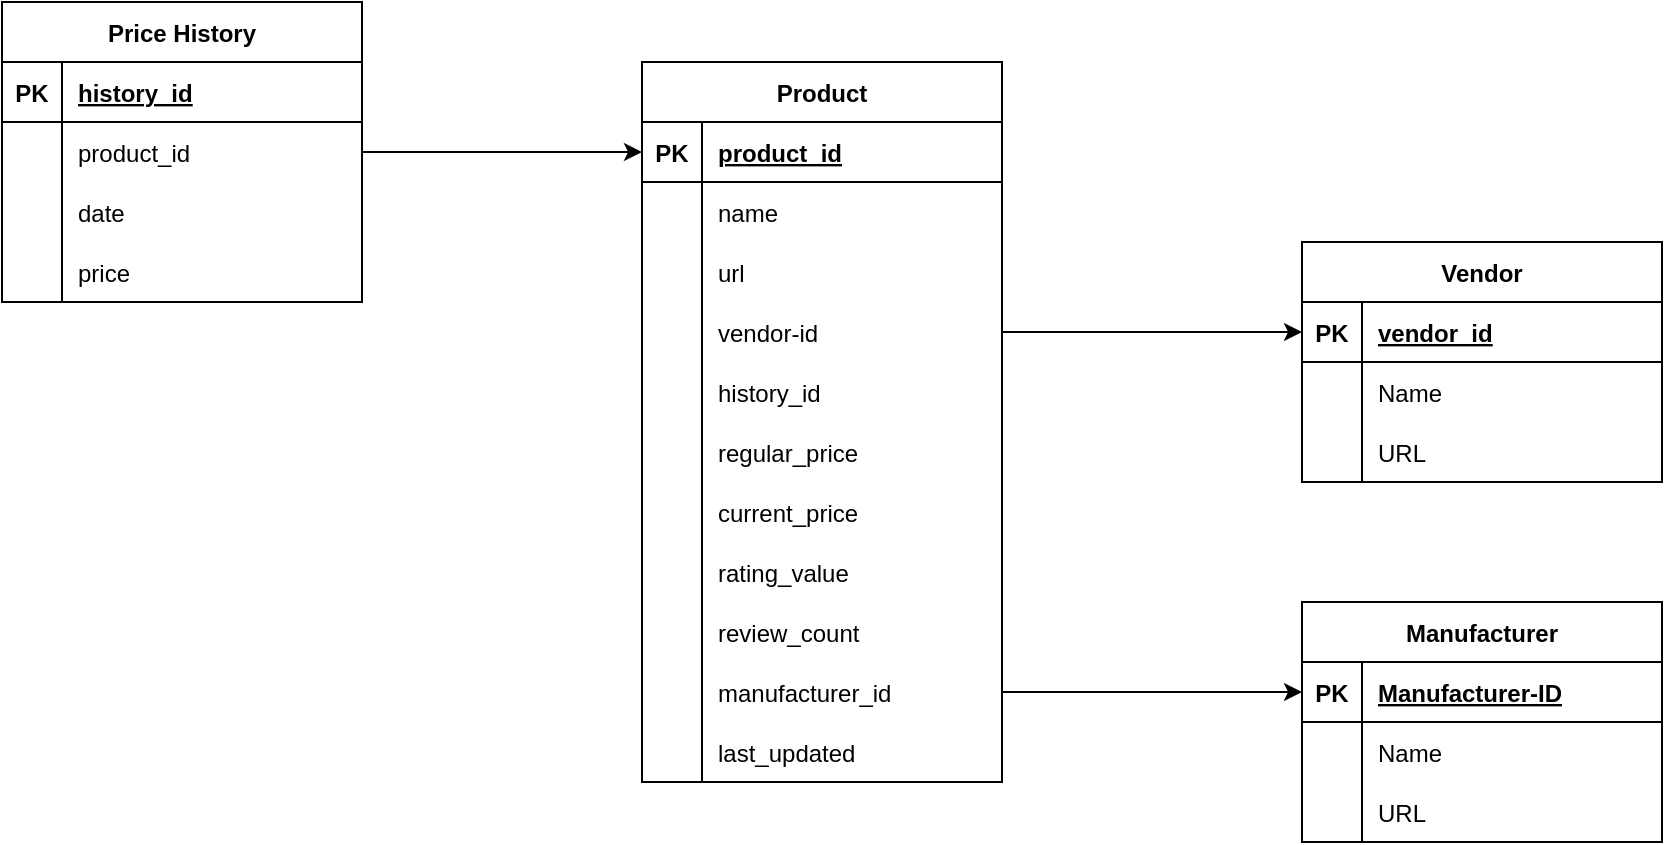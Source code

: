<mxfile version="21.6.2" type="github">
  <diagram name="Page-1" id="Jph2bcaY0iuIxsixSjv7">
    <mxGraphModel dx="660" dy="944" grid="1" gridSize="10" guides="1" tooltips="1" connect="1" arrows="1" fold="1" page="1" pageScale="1" pageWidth="850" pageHeight="1100" math="0" shadow="0">
      <root>
        <mxCell id="0" />
        <mxCell id="1" parent="0" />
        <mxCell id="rs3WY-lfZ9cuEwJUtKYj-14" value="Vendor" style="shape=table;startSize=30;container=1;collapsible=1;childLayout=tableLayout;fixedRows=1;rowLines=0;fontStyle=1;align=center;resizeLast=1;" parent="1" vertex="1">
          <mxGeometry x="950" y="470" width="180" height="120" as="geometry">
            <mxRectangle x="950" y="330" width="80" height="30" as="alternateBounds" />
          </mxGeometry>
        </mxCell>
        <mxCell id="rs3WY-lfZ9cuEwJUtKYj-15" value="" style="shape=tableRow;horizontal=0;startSize=0;swimlaneHead=0;swimlaneBody=0;fillColor=none;collapsible=0;dropTarget=0;points=[[0,0.5],[1,0.5]];portConstraint=eastwest;top=0;left=0;right=0;bottom=1;" parent="rs3WY-lfZ9cuEwJUtKYj-14" vertex="1">
          <mxGeometry y="30" width="180" height="30" as="geometry" />
        </mxCell>
        <mxCell id="rs3WY-lfZ9cuEwJUtKYj-16" value="PK" style="shape=partialRectangle;connectable=0;fillColor=none;top=0;left=0;bottom=0;right=0;fontStyle=1;overflow=hidden;" parent="rs3WY-lfZ9cuEwJUtKYj-15" vertex="1">
          <mxGeometry width="30" height="30" as="geometry">
            <mxRectangle width="30" height="30" as="alternateBounds" />
          </mxGeometry>
        </mxCell>
        <mxCell id="rs3WY-lfZ9cuEwJUtKYj-17" value="vendor_id" style="shape=partialRectangle;connectable=0;fillColor=none;top=0;left=0;bottom=0;right=0;align=left;spacingLeft=6;fontStyle=5;overflow=hidden;" parent="rs3WY-lfZ9cuEwJUtKYj-15" vertex="1">
          <mxGeometry x="30" width="150" height="30" as="geometry">
            <mxRectangle width="150" height="30" as="alternateBounds" />
          </mxGeometry>
        </mxCell>
        <mxCell id="rs3WY-lfZ9cuEwJUtKYj-18" value="" style="shape=tableRow;horizontal=0;startSize=0;swimlaneHead=0;swimlaneBody=0;fillColor=none;collapsible=0;dropTarget=0;points=[[0,0.5],[1,0.5]];portConstraint=eastwest;top=0;left=0;right=0;bottom=0;" parent="rs3WY-lfZ9cuEwJUtKYj-14" vertex="1">
          <mxGeometry y="60" width="180" height="30" as="geometry" />
        </mxCell>
        <mxCell id="rs3WY-lfZ9cuEwJUtKYj-19" value="" style="shape=partialRectangle;connectable=0;fillColor=none;top=0;left=0;bottom=0;right=0;editable=1;overflow=hidden;" parent="rs3WY-lfZ9cuEwJUtKYj-18" vertex="1">
          <mxGeometry width="30" height="30" as="geometry">
            <mxRectangle width="30" height="30" as="alternateBounds" />
          </mxGeometry>
        </mxCell>
        <mxCell id="rs3WY-lfZ9cuEwJUtKYj-20" value="Name" style="shape=partialRectangle;connectable=0;fillColor=none;top=0;left=0;bottom=0;right=0;align=left;spacingLeft=6;overflow=hidden;" parent="rs3WY-lfZ9cuEwJUtKYj-18" vertex="1">
          <mxGeometry x="30" width="150" height="30" as="geometry">
            <mxRectangle width="150" height="30" as="alternateBounds" />
          </mxGeometry>
        </mxCell>
        <mxCell id="rs3WY-lfZ9cuEwJUtKYj-21" value="" style="shape=tableRow;horizontal=0;startSize=0;swimlaneHead=0;swimlaneBody=0;fillColor=none;collapsible=0;dropTarget=0;points=[[0,0.5],[1,0.5]];portConstraint=eastwest;top=0;left=0;right=0;bottom=0;" parent="rs3WY-lfZ9cuEwJUtKYj-14" vertex="1">
          <mxGeometry y="90" width="180" height="30" as="geometry" />
        </mxCell>
        <mxCell id="rs3WY-lfZ9cuEwJUtKYj-22" value="" style="shape=partialRectangle;connectable=0;fillColor=none;top=0;left=0;bottom=0;right=0;editable=1;overflow=hidden;" parent="rs3WY-lfZ9cuEwJUtKYj-21" vertex="1">
          <mxGeometry width="30" height="30" as="geometry">
            <mxRectangle width="30" height="30" as="alternateBounds" />
          </mxGeometry>
        </mxCell>
        <mxCell id="rs3WY-lfZ9cuEwJUtKYj-23" value="URL" style="shape=partialRectangle;connectable=0;fillColor=none;top=0;left=0;bottom=0;right=0;align=left;spacingLeft=6;overflow=hidden;" parent="rs3WY-lfZ9cuEwJUtKYj-21" vertex="1">
          <mxGeometry x="30" width="150" height="30" as="geometry">
            <mxRectangle width="150" height="30" as="alternateBounds" />
          </mxGeometry>
        </mxCell>
        <mxCell id="rs3WY-lfZ9cuEwJUtKYj-66" value="Product" style="shape=table;startSize=30;container=1;collapsible=1;childLayout=tableLayout;fixedRows=1;rowLines=0;fontStyle=1;align=center;resizeLast=1;" parent="1" vertex="1">
          <mxGeometry x="620" y="380" width="180" height="360" as="geometry" />
        </mxCell>
        <mxCell id="rs3WY-lfZ9cuEwJUtKYj-67" value="" style="shape=tableRow;horizontal=0;startSize=0;swimlaneHead=0;swimlaneBody=0;fillColor=none;collapsible=0;dropTarget=0;points=[[0,0.5],[1,0.5]];portConstraint=eastwest;top=0;left=0;right=0;bottom=1;" parent="rs3WY-lfZ9cuEwJUtKYj-66" vertex="1">
          <mxGeometry y="30" width="180" height="30" as="geometry" />
        </mxCell>
        <mxCell id="rs3WY-lfZ9cuEwJUtKYj-68" value="PK" style="shape=partialRectangle;connectable=0;fillColor=none;top=0;left=0;bottom=0;right=0;fontStyle=1;overflow=hidden;" parent="rs3WY-lfZ9cuEwJUtKYj-67" vertex="1">
          <mxGeometry width="30" height="30" as="geometry">
            <mxRectangle width="30" height="30" as="alternateBounds" />
          </mxGeometry>
        </mxCell>
        <mxCell id="rs3WY-lfZ9cuEwJUtKYj-69" value="product_id" style="shape=partialRectangle;connectable=0;fillColor=none;top=0;left=0;bottom=0;right=0;align=left;spacingLeft=6;fontStyle=5;overflow=hidden;" parent="rs3WY-lfZ9cuEwJUtKYj-67" vertex="1">
          <mxGeometry x="30" width="150" height="30" as="geometry">
            <mxRectangle width="150" height="30" as="alternateBounds" />
          </mxGeometry>
        </mxCell>
        <mxCell id="rs3WY-lfZ9cuEwJUtKYj-70" value="" style="shape=tableRow;horizontal=0;startSize=0;swimlaneHead=0;swimlaneBody=0;fillColor=none;collapsible=0;dropTarget=0;points=[[0,0.5],[1,0.5]];portConstraint=eastwest;top=0;left=0;right=0;bottom=0;" parent="rs3WY-lfZ9cuEwJUtKYj-66" vertex="1">
          <mxGeometry y="60" width="180" height="30" as="geometry" />
        </mxCell>
        <mxCell id="rs3WY-lfZ9cuEwJUtKYj-71" value="" style="shape=partialRectangle;connectable=0;fillColor=none;top=0;left=0;bottom=0;right=0;editable=1;overflow=hidden;" parent="rs3WY-lfZ9cuEwJUtKYj-70" vertex="1">
          <mxGeometry width="30" height="30" as="geometry">
            <mxRectangle width="30" height="30" as="alternateBounds" />
          </mxGeometry>
        </mxCell>
        <mxCell id="rs3WY-lfZ9cuEwJUtKYj-72" value="name" style="shape=partialRectangle;connectable=0;fillColor=none;top=0;left=0;bottom=0;right=0;align=left;spacingLeft=6;overflow=hidden;" parent="rs3WY-lfZ9cuEwJUtKYj-70" vertex="1">
          <mxGeometry x="30" width="150" height="30" as="geometry">
            <mxRectangle width="150" height="30" as="alternateBounds" />
          </mxGeometry>
        </mxCell>
        <mxCell id="LCtMoCIs-sCANDZhqNw3-51" style="shape=tableRow;horizontal=0;startSize=0;swimlaneHead=0;swimlaneBody=0;fillColor=none;collapsible=0;dropTarget=0;points=[[0,0.5],[1,0.5]];portConstraint=eastwest;top=0;left=0;right=0;bottom=0;" parent="rs3WY-lfZ9cuEwJUtKYj-66" vertex="1">
          <mxGeometry y="90" width="180" height="30" as="geometry" />
        </mxCell>
        <mxCell id="LCtMoCIs-sCANDZhqNw3-52" style="shape=partialRectangle;connectable=0;fillColor=none;top=0;left=0;bottom=0;right=0;editable=1;overflow=hidden;" parent="LCtMoCIs-sCANDZhqNw3-51" vertex="1">
          <mxGeometry width="30" height="30" as="geometry">
            <mxRectangle width="30" height="30" as="alternateBounds" />
          </mxGeometry>
        </mxCell>
        <mxCell id="LCtMoCIs-sCANDZhqNw3-53" value="url" style="shape=partialRectangle;connectable=0;fillColor=none;top=0;left=0;bottom=0;right=0;align=left;spacingLeft=6;overflow=hidden;" parent="LCtMoCIs-sCANDZhqNw3-51" vertex="1">
          <mxGeometry x="30" width="150" height="30" as="geometry">
            <mxRectangle width="150" height="30" as="alternateBounds" />
          </mxGeometry>
        </mxCell>
        <mxCell id="rs3WY-lfZ9cuEwJUtKYj-73" value="" style="shape=tableRow;horizontal=0;startSize=0;swimlaneHead=0;swimlaneBody=0;fillColor=none;collapsible=0;dropTarget=0;points=[[0,0.5],[1,0.5]];portConstraint=eastwest;top=0;left=0;right=0;bottom=0;" parent="rs3WY-lfZ9cuEwJUtKYj-66" vertex="1">
          <mxGeometry y="120" width="180" height="30" as="geometry" />
        </mxCell>
        <mxCell id="rs3WY-lfZ9cuEwJUtKYj-74" value="" style="shape=partialRectangle;connectable=0;fillColor=none;top=0;left=0;bottom=0;right=0;editable=1;overflow=hidden;" parent="rs3WY-lfZ9cuEwJUtKYj-73" vertex="1">
          <mxGeometry width="30" height="30" as="geometry">
            <mxRectangle width="30" height="30" as="alternateBounds" />
          </mxGeometry>
        </mxCell>
        <mxCell id="rs3WY-lfZ9cuEwJUtKYj-75" value="vendor-id" style="shape=partialRectangle;connectable=0;fillColor=none;top=0;left=0;bottom=0;right=0;align=left;spacingLeft=6;overflow=hidden;" parent="rs3WY-lfZ9cuEwJUtKYj-73" vertex="1">
          <mxGeometry x="30" width="150" height="30" as="geometry">
            <mxRectangle width="150" height="30" as="alternateBounds" />
          </mxGeometry>
        </mxCell>
        <mxCell id="rs3WY-lfZ9cuEwJUtKYj-76" value="" style="shape=tableRow;horizontal=0;startSize=0;swimlaneHead=0;swimlaneBody=0;fillColor=none;collapsible=0;dropTarget=0;points=[[0,0.5],[1,0.5]];portConstraint=eastwest;top=0;left=0;right=0;bottom=0;" parent="rs3WY-lfZ9cuEwJUtKYj-66" vertex="1">
          <mxGeometry y="150" width="180" height="30" as="geometry" />
        </mxCell>
        <mxCell id="rs3WY-lfZ9cuEwJUtKYj-77" value="" style="shape=partialRectangle;connectable=0;fillColor=none;top=0;left=0;bottom=0;right=0;editable=1;overflow=hidden;" parent="rs3WY-lfZ9cuEwJUtKYj-76" vertex="1">
          <mxGeometry width="30" height="30" as="geometry">
            <mxRectangle width="30" height="30" as="alternateBounds" />
          </mxGeometry>
        </mxCell>
        <mxCell id="rs3WY-lfZ9cuEwJUtKYj-78" value="history_id" style="shape=partialRectangle;connectable=0;fillColor=none;top=0;left=0;bottom=0;right=0;align=left;spacingLeft=6;overflow=hidden;" parent="rs3WY-lfZ9cuEwJUtKYj-76" vertex="1">
          <mxGeometry x="30" width="150" height="30" as="geometry">
            <mxRectangle width="150" height="30" as="alternateBounds" />
          </mxGeometry>
        </mxCell>
        <mxCell id="WhArX2AjYk_vCkUMxViu-1" style="shape=tableRow;horizontal=0;startSize=0;swimlaneHead=0;swimlaneBody=0;fillColor=none;collapsible=0;dropTarget=0;points=[[0,0.5],[1,0.5]];portConstraint=eastwest;top=0;left=0;right=0;bottom=0;" parent="rs3WY-lfZ9cuEwJUtKYj-66" vertex="1">
          <mxGeometry y="180" width="180" height="30" as="geometry" />
        </mxCell>
        <mxCell id="WhArX2AjYk_vCkUMxViu-2" style="shape=partialRectangle;connectable=0;fillColor=none;top=0;left=0;bottom=0;right=0;editable=1;overflow=hidden;" parent="WhArX2AjYk_vCkUMxViu-1" vertex="1">
          <mxGeometry width="30" height="30" as="geometry">
            <mxRectangle width="30" height="30" as="alternateBounds" />
          </mxGeometry>
        </mxCell>
        <mxCell id="WhArX2AjYk_vCkUMxViu-3" value="regular_price" style="shape=partialRectangle;connectable=0;fillColor=none;top=0;left=0;bottom=0;right=0;align=left;spacingLeft=6;overflow=hidden;" parent="WhArX2AjYk_vCkUMxViu-1" vertex="1">
          <mxGeometry x="30" width="150" height="30" as="geometry">
            <mxRectangle width="150" height="30" as="alternateBounds" />
          </mxGeometry>
        </mxCell>
        <mxCell id="rs3WY-lfZ9cuEwJUtKYj-131" value="" style="shape=tableRow;horizontal=0;startSize=0;swimlaneHead=0;swimlaneBody=0;fillColor=none;collapsible=0;dropTarget=0;points=[[0,0.5],[1,0.5]];portConstraint=eastwest;top=0;left=0;right=0;bottom=0;" parent="rs3WY-lfZ9cuEwJUtKYj-66" vertex="1">
          <mxGeometry y="210" width="180" height="30" as="geometry" />
        </mxCell>
        <mxCell id="rs3WY-lfZ9cuEwJUtKYj-132" value="" style="shape=partialRectangle;connectable=0;fillColor=none;top=0;left=0;bottom=0;right=0;editable=1;overflow=hidden;" parent="rs3WY-lfZ9cuEwJUtKYj-131" vertex="1">
          <mxGeometry width="30" height="30" as="geometry">
            <mxRectangle width="30" height="30" as="alternateBounds" />
          </mxGeometry>
        </mxCell>
        <mxCell id="rs3WY-lfZ9cuEwJUtKYj-133" value="current_price" style="shape=partialRectangle;connectable=0;fillColor=none;top=0;left=0;bottom=0;right=0;align=left;spacingLeft=6;overflow=hidden;" parent="rs3WY-lfZ9cuEwJUtKYj-131" vertex="1">
          <mxGeometry x="30" width="150" height="30" as="geometry">
            <mxRectangle width="150" height="30" as="alternateBounds" />
          </mxGeometry>
        </mxCell>
        <mxCell id="rs3WY-lfZ9cuEwJUtKYj-134" value="" style="shape=tableRow;horizontal=0;startSize=0;swimlaneHead=0;swimlaneBody=0;fillColor=none;collapsible=0;dropTarget=0;points=[[0,0.5],[1,0.5]];portConstraint=eastwest;top=0;left=0;right=0;bottom=0;" parent="rs3WY-lfZ9cuEwJUtKYj-66" vertex="1">
          <mxGeometry y="240" width="180" height="30" as="geometry" />
        </mxCell>
        <mxCell id="rs3WY-lfZ9cuEwJUtKYj-135" value="" style="shape=partialRectangle;connectable=0;fillColor=none;top=0;left=0;bottom=0;right=0;editable=1;overflow=hidden;" parent="rs3WY-lfZ9cuEwJUtKYj-134" vertex="1">
          <mxGeometry width="30" height="30" as="geometry">
            <mxRectangle width="30" height="30" as="alternateBounds" />
          </mxGeometry>
        </mxCell>
        <mxCell id="rs3WY-lfZ9cuEwJUtKYj-136" value="rating_value    " style="shape=partialRectangle;connectable=0;fillColor=none;top=0;left=0;bottom=0;right=0;align=left;spacingLeft=6;overflow=hidden;" parent="rs3WY-lfZ9cuEwJUtKYj-134" vertex="1">
          <mxGeometry x="30" width="150" height="30" as="geometry">
            <mxRectangle width="150" height="30" as="alternateBounds" />
          </mxGeometry>
        </mxCell>
        <mxCell id="rs3WY-lfZ9cuEwJUtKYj-137" value="" style="shape=tableRow;horizontal=0;startSize=0;swimlaneHead=0;swimlaneBody=0;fillColor=none;collapsible=0;dropTarget=0;points=[[0,0.5],[1,0.5]];portConstraint=eastwest;top=0;left=0;right=0;bottom=0;" parent="rs3WY-lfZ9cuEwJUtKYj-66" vertex="1">
          <mxGeometry y="270" width="180" height="30" as="geometry" />
        </mxCell>
        <mxCell id="rs3WY-lfZ9cuEwJUtKYj-138" value="" style="shape=partialRectangle;connectable=0;fillColor=none;top=0;left=0;bottom=0;right=0;editable=1;overflow=hidden;" parent="rs3WY-lfZ9cuEwJUtKYj-137" vertex="1">
          <mxGeometry width="30" height="30" as="geometry">
            <mxRectangle width="30" height="30" as="alternateBounds" />
          </mxGeometry>
        </mxCell>
        <mxCell id="rs3WY-lfZ9cuEwJUtKYj-139" value="review_count" style="shape=partialRectangle;connectable=0;fillColor=none;top=0;left=0;bottom=0;right=0;align=left;spacingLeft=6;overflow=hidden;" parent="rs3WY-lfZ9cuEwJUtKYj-137" vertex="1">
          <mxGeometry x="30" width="150" height="30" as="geometry">
            <mxRectangle width="150" height="30" as="alternateBounds" />
          </mxGeometry>
        </mxCell>
        <mxCell id="LCtMoCIs-sCANDZhqNw3-48" style="shape=tableRow;horizontal=0;startSize=0;swimlaneHead=0;swimlaneBody=0;fillColor=none;collapsible=0;dropTarget=0;points=[[0,0.5],[1,0.5]];portConstraint=eastwest;top=0;left=0;right=0;bottom=0;" parent="rs3WY-lfZ9cuEwJUtKYj-66" vertex="1">
          <mxGeometry y="300" width="180" height="30" as="geometry" />
        </mxCell>
        <mxCell id="LCtMoCIs-sCANDZhqNw3-49" style="shape=partialRectangle;connectable=0;fillColor=none;top=0;left=0;bottom=0;right=0;editable=1;overflow=hidden;" parent="LCtMoCIs-sCANDZhqNw3-48" vertex="1">
          <mxGeometry width="30" height="30" as="geometry">
            <mxRectangle width="30" height="30" as="alternateBounds" />
          </mxGeometry>
        </mxCell>
        <mxCell id="LCtMoCIs-sCANDZhqNw3-50" value="manufacturer_id" style="shape=partialRectangle;connectable=0;fillColor=none;top=0;left=0;bottom=0;right=0;align=left;spacingLeft=6;overflow=hidden;" parent="LCtMoCIs-sCANDZhqNw3-48" vertex="1">
          <mxGeometry x="30" width="150" height="30" as="geometry">
            <mxRectangle width="150" height="30" as="alternateBounds" />
          </mxGeometry>
        </mxCell>
        <mxCell id="WhArX2AjYk_vCkUMxViu-4" style="shape=tableRow;horizontal=0;startSize=0;swimlaneHead=0;swimlaneBody=0;fillColor=none;collapsible=0;dropTarget=0;points=[[0,0.5],[1,0.5]];portConstraint=eastwest;top=0;left=0;right=0;bottom=0;" parent="rs3WY-lfZ9cuEwJUtKYj-66" vertex="1">
          <mxGeometry y="330" width="180" height="30" as="geometry" />
        </mxCell>
        <mxCell id="WhArX2AjYk_vCkUMxViu-5" style="shape=partialRectangle;connectable=0;fillColor=none;top=0;left=0;bottom=0;right=0;editable=1;overflow=hidden;" parent="WhArX2AjYk_vCkUMxViu-4" vertex="1">
          <mxGeometry width="30" height="30" as="geometry">
            <mxRectangle width="30" height="30" as="alternateBounds" />
          </mxGeometry>
        </mxCell>
        <mxCell id="WhArX2AjYk_vCkUMxViu-6" value="last_updated" style="shape=partialRectangle;connectable=0;fillColor=none;top=0;left=0;bottom=0;right=0;align=left;spacingLeft=6;overflow=hidden;" parent="WhArX2AjYk_vCkUMxViu-4" vertex="1">
          <mxGeometry x="30" width="150" height="30" as="geometry">
            <mxRectangle width="150" height="30" as="alternateBounds" />
          </mxGeometry>
        </mxCell>
        <mxCell id="rs3WY-lfZ9cuEwJUtKYj-108" style="edgeStyle=orthogonalEdgeStyle;rounded=0;orthogonalLoop=1;jettySize=auto;html=1;entryX=0;entryY=0.5;entryDx=0;entryDy=0;" parent="1" source="rs3WY-lfZ9cuEwJUtKYj-73" target="rs3WY-lfZ9cuEwJUtKYj-15" edge="1">
          <mxGeometry relative="1" as="geometry" />
        </mxCell>
        <mxCell id="rs3WY-lfZ9cuEwJUtKYj-130" style="edgeStyle=orthogonalEdgeStyle;rounded=0;orthogonalLoop=1;jettySize=auto;html=1;entryX=0;entryY=0.5;entryDx=0;entryDy=0;" parent="1" source="rs3WY-lfZ9cuEwJUtKYj-113" target="rs3WY-lfZ9cuEwJUtKYj-67" edge="1">
          <mxGeometry relative="1" as="geometry" />
        </mxCell>
        <mxCell id="rs3WY-lfZ9cuEwJUtKYj-113" value="Price History" style="shape=table;startSize=30;container=1;collapsible=1;childLayout=tableLayout;fixedRows=1;rowLines=0;fontStyle=1;align=center;resizeLast=1;" parent="1" vertex="1">
          <mxGeometry x="300" y="350" width="180" height="150" as="geometry" />
        </mxCell>
        <mxCell id="rs3WY-lfZ9cuEwJUtKYj-114" value="" style="shape=tableRow;horizontal=0;startSize=0;swimlaneHead=0;swimlaneBody=0;fillColor=none;collapsible=0;dropTarget=0;points=[[0,0.5],[1,0.5]];portConstraint=eastwest;top=0;left=0;right=0;bottom=1;" parent="rs3WY-lfZ9cuEwJUtKYj-113" vertex="1">
          <mxGeometry y="30" width="180" height="30" as="geometry" />
        </mxCell>
        <mxCell id="rs3WY-lfZ9cuEwJUtKYj-115" value="PK" style="shape=partialRectangle;connectable=0;fillColor=none;top=0;left=0;bottom=0;right=0;fontStyle=1;overflow=hidden;" parent="rs3WY-lfZ9cuEwJUtKYj-114" vertex="1">
          <mxGeometry width="30" height="30" as="geometry">
            <mxRectangle width="30" height="30" as="alternateBounds" />
          </mxGeometry>
        </mxCell>
        <mxCell id="rs3WY-lfZ9cuEwJUtKYj-116" value="history_id" style="shape=partialRectangle;connectable=0;fillColor=none;top=0;left=0;bottom=0;right=0;align=left;spacingLeft=6;fontStyle=5;overflow=hidden;" parent="rs3WY-lfZ9cuEwJUtKYj-114" vertex="1">
          <mxGeometry x="30" width="150" height="30" as="geometry">
            <mxRectangle width="150" height="30" as="alternateBounds" />
          </mxGeometry>
        </mxCell>
        <mxCell id="rs3WY-lfZ9cuEwJUtKYj-117" value="" style="shape=tableRow;horizontal=0;startSize=0;swimlaneHead=0;swimlaneBody=0;fillColor=none;collapsible=0;dropTarget=0;points=[[0,0.5],[1,0.5]];portConstraint=eastwest;top=0;left=0;right=0;bottom=0;" parent="rs3WY-lfZ9cuEwJUtKYj-113" vertex="1">
          <mxGeometry y="60" width="180" height="30" as="geometry" />
        </mxCell>
        <mxCell id="rs3WY-lfZ9cuEwJUtKYj-118" value="" style="shape=partialRectangle;connectable=0;fillColor=none;top=0;left=0;bottom=0;right=0;editable=1;overflow=hidden;" parent="rs3WY-lfZ9cuEwJUtKYj-117" vertex="1">
          <mxGeometry width="30" height="30" as="geometry">
            <mxRectangle width="30" height="30" as="alternateBounds" />
          </mxGeometry>
        </mxCell>
        <mxCell id="rs3WY-lfZ9cuEwJUtKYj-119" value="product_id" style="shape=partialRectangle;connectable=0;fillColor=none;top=0;left=0;bottom=0;right=0;align=left;spacingLeft=6;overflow=hidden;" parent="rs3WY-lfZ9cuEwJUtKYj-117" vertex="1">
          <mxGeometry x="30" width="150" height="30" as="geometry">
            <mxRectangle width="150" height="30" as="alternateBounds" />
          </mxGeometry>
        </mxCell>
        <mxCell id="rs3WY-lfZ9cuEwJUtKYj-120" value="" style="shape=tableRow;horizontal=0;startSize=0;swimlaneHead=0;swimlaneBody=0;fillColor=none;collapsible=0;dropTarget=0;points=[[0,0.5],[1,0.5]];portConstraint=eastwest;top=0;left=0;right=0;bottom=0;" parent="rs3WY-lfZ9cuEwJUtKYj-113" vertex="1">
          <mxGeometry y="90" width="180" height="30" as="geometry" />
        </mxCell>
        <mxCell id="rs3WY-lfZ9cuEwJUtKYj-121" value="" style="shape=partialRectangle;connectable=0;fillColor=none;top=0;left=0;bottom=0;right=0;editable=1;overflow=hidden;" parent="rs3WY-lfZ9cuEwJUtKYj-120" vertex="1">
          <mxGeometry width="30" height="30" as="geometry">
            <mxRectangle width="30" height="30" as="alternateBounds" />
          </mxGeometry>
        </mxCell>
        <mxCell id="rs3WY-lfZ9cuEwJUtKYj-122" value="date" style="shape=partialRectangle;connectable=0;fillColor=none;top=0;left=0;bottom=0;right=0;align=left;spacingLeft=6;overflow=hidden;" parent="rs3WY-lfZ9cuEwJUtKYj-120" vertex="1">
          <mxGeometry x="30" width="150" height="30" as="geometry">
            <mxRectangle width="150" height="30" as="alternateBounds" />
          </mxGeometry>
        </mxCell>
        <mxCell id="rs3WY-lfZ9cuEwJUtKYj-123" value="" style="shape=tableRow;horizontal=0;startSize=0;swimlaneHead=0;swimlaneBody=0;fillColor=none;collapsible=0;dropTarget=0;points=[[0,0.5],[1,0.5]];portConstraint=eastwest;top=0;left=0;right=0;bottom=0;" parent="rs3WY-lfZ9cuEwJUtKYj-113" vertex="1">
          <mxGeometry y="120" width="180" height="30" as="geometry" />
        </mxCell>
        <mxCell id="rs3WY-lfZ9cuEwJUtKYj-124" value="" style="shape=partialRectangle;connectable=0;fillColor=none;top=0;left=0;bottom=0;right=0;editable=1;overflow=hidden;" parent="rs3WY-lfZ9cuEwJUtKYj-123" vertex="1">
          <mxGeometry width="30" height="30" as="geometry">
            <mxRectangle width="30" height="30" as="alternateBounds" />
          </mxGeometry>
        </mxCell>
        <mxCell id="rs3WY-lfZ9cuEwJUtKYj-125" value="price" style="shape=partialRectangle;connectable=0;fillColor=none;top=0;left=0;bottom=0;right=0;align=left;spacingLeft=6;overflow=hidden;" parent="rs3WY-lfZ9cuEwJUtKYj-123" vertex="1">
          <mxGeometry x="30" width="150" height="30" as="geometry">
            <mxRectangle width="150" height="30" as="alternateBounds" />
          </mxGeometry>
        </mxCell>
        <mxCell id="LCtMoCIs-sCANDZhqNw3-1" value="Manufacturer" style="shape=table;startSize=30;container=1;collapsible=1;childLayout=tableLayout;fixedRows=1;rowLines=0;fontStyle=1;align=center;resizeLast=1;" parent="1" vertex="1">
          <mxGeometry x="950" y="650" width="180" height="120" as="geometry">
            <mxRectangle x="950" y="330" width="80" height="30" as="alternateBounds" />
          </mxGeometry>
        </mxCell>
        <mxCell id="LCtMoCIs-sCANDZhqNw3-2" value="" style="shape=tableRow;horizontal=0;startSize=0;swimlaneHead=0;swimlaneBody=0;fillColor=none;collapsible=0;dropTarget=0;points=[[0,0.5],[1,0.5]];portConstraint=eastwest;top=0;left=0;right=0;bottom=1;" parent="LCtMoCIs-sCANDZhqNw3-1" vertex="1">
          <mxGeometry y="30" width="180" height="30" as="geometry" />
        </mxCell>
        <mxCell id="LCtMoCIs-sCANDZhqNw3-3" value="PK" style="shape=partialRectangle;connectable=0;fillColor=none;top=0;left=0;bottom=0;right=0;fontStyle=1;overflow=hidden;" parent="LCtMoCIs-sCANDZhqNw3-2" vertex="1">
          <mxGeometry width="30" height="30" as="geometry">
            <mxRectangle width="30" height="30" as="alternateBounds" />
          </mxGeometry>
        </mxCell>
        <mxCell id="LCtMoCIs-sCANDZhqNw3-4" value="Manufacturer-ID" style="shape=partialRectangle;connectable=0;fillColor=none;top=0;left=0;bottom=0;right=0;align=left;spacingLeft=6;fontStyle=5;overflow=hidden;" parent="LCtMoCIs-sCANDZhqNw3-2" vertex="1">
          <mxGeometry x="30" width="150" height="30" as="geometry">
            <mxRectangle width="150" height="30" as="alternateBounds" />
          </mxGeometry>
        </mxCell>
        <mxCell id="LCtMoCIs-sCANDZhqNw3-5" value="" style="shape=tableRow;horizontal=0;startSize=0;swimlaneHead=0;swimlaneBody=0;fillColor=none;collapsible=0;dropTarget=0;points=[[0,0.5],[1,0.5]];portConstraint=eastwest;top=0;left=0;right=0;bottom=0;" parent="LCtMoCIs-sCANDZhqNw3-1" vertex="1">
          <mxGeometry y="60" width="180" height="30" as="geometry" />
        </mxCell>
        <mxCell id="LCtMoCIs-sCANDZhqNw3-6" value="" style="shape=partialRectangle;connectable=0;fillColor=none;top=0;left=0;bottom=0;right=0;editable=1;overflow=hidden;" parent="LCtMoCIs-sCANDZhqNw3-5" vertex="1">
          <mxGeometry width="30" height="30" as="geometry">
            <mxRectangle width="30" height="30" as="alternateBounds" />
          </mxGeometry>
        </mxCell>
        <mxCell id="LCtMoCIs-sCANDZhqNw3-7" value="Name" style="shape=partialRectangle;connectable=0;fillColor=none;top=0;left=0;bottom=0;right=0;align=left;spacingLeft=6;overflow=hidden;" parent="LCtMoCIs-sCANDZhqNw3-5" vertex="1">
          <mxGeometry x="30" width="150" height="30" as="geometry">
            <mxRectangle width="150" height="30" as="alternateBounds" />
          </mxGeometry>
        </mxCell>
        <mxCell id="LCtMoCIs-sCANDZhqNw3-8" value="" style="shape=tableRow;horizontal=0;startSize=0;swimlaneHead=0;swimlaneBody=0;fillColor=none;collapsible=0;dropTarget=0;points=[[0,0.5],[1,0.5]];portConstraint=eastwest;top=0;left=0;right=0;bottom=0;" parent="LCtMoCIs-sCANDZhqNw3-1" vertex="1">
          <mxGeometry y="90" width="180" height="30" as="geometry" />
        </mxCell>
        <mxCell id="LCtMoCIs-sCANDZhqNw3-9" value="" style="shape=partialRectangle;connectable=0;fillColor=none;top=0;left=0;bottom=0;right=0;editable=1;overflow=hidden;" parent="LCtMoCIs-sCANDZhqNw3-8" vertex="1">
          <mxGeometry width="30" height="30" as="geometry">
            <mxRectangle width="30" height="30" as="alternateBounds" />
          </mxGeometry>
        </mxCell>
        <mxCell id="LCtMoCIs-sCANDZhqNw3-10" value="URL" style="shape=partialRectangle;connectable=0;fillColor=none;top=0;left=0;bottom=0;right=0;align=left;spacingLeft=6;overflow=hidden;" parent="LCtMoCIs-sCANDZhqNw3-8" vertex="1">
          <mxGeometry x="30" width="150" height="30" as="geometry">
            <mxRectangle width="150" height="30" as="alternateBounds" />
          </mxGeometry>
        </mxCell>
        <mxCell id="LCtMoCIs-sCANDZhqNw3-54" style="edgeStyle=orthogonalEdgeStyle;rounded=0;orthogonalLoop=1;jettySize=auto;html=1;" parent="1" source="LCtMoCIs-sCANDZhqNw3-48" target="LCtMoCIs-sCANDZhqNw3-2" edge="1">
          <mxGeometry relative="1" as="geometry" />
        </mxCell>
      </root>
    </mxGraphModel>
  </diagram>
</mxfile>
